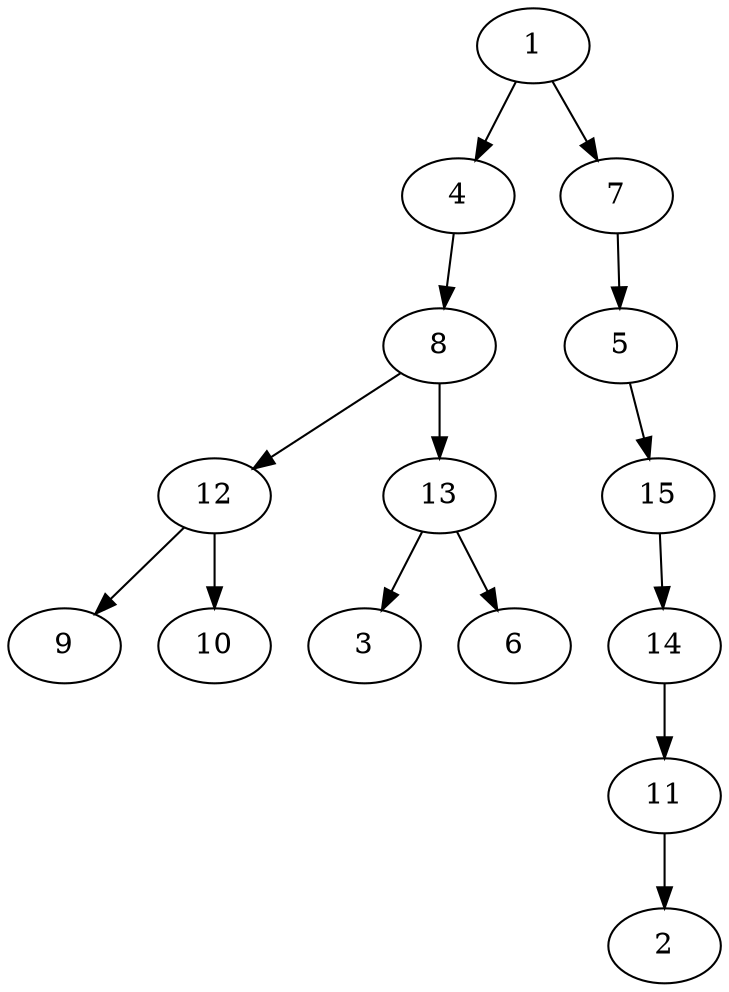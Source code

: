 strict digraph "" {
	1 -> 4;
	1 -> 7;
	4 -> 8;
	5 -> 15;
	7 -> 5;
	8 -> 12;
	8 -> 13;
	11 -> 2;
	12 -> 9;
	12 -> 10;
	13 -> 3;
	13 -> 6;
	14 -> 11;
	15 -> 14;
}
